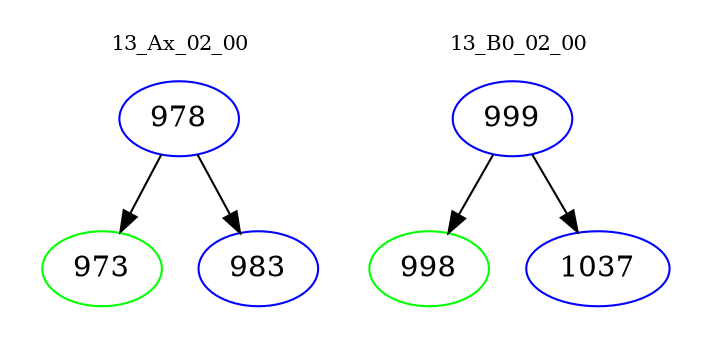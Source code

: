 digraph{
subgraph cluster_0 {
color = white
label = "13_Ax_02_00";
fontsize=10;
T0_978 [label="978", color="blue"]
T0_978 -> T0_973 [color="black"]
T0_973 [label="973", color="green"]
T0_978 -> T0_983 [color="black"]
T0_983 [label="983", color="blue"]
}
subgraph cluster_1 {
color = white
label = "13_B0_02_00";
fontsize=10;
T1_999 [label="999", color="blue"]
T1_999 -> T1_998 [color="black"]
T1_998 [label="998", color="green"]
T1_999 -> T1_1037 [color="black"]
T1_1037 [label="1037", color="blue"]
}
}
